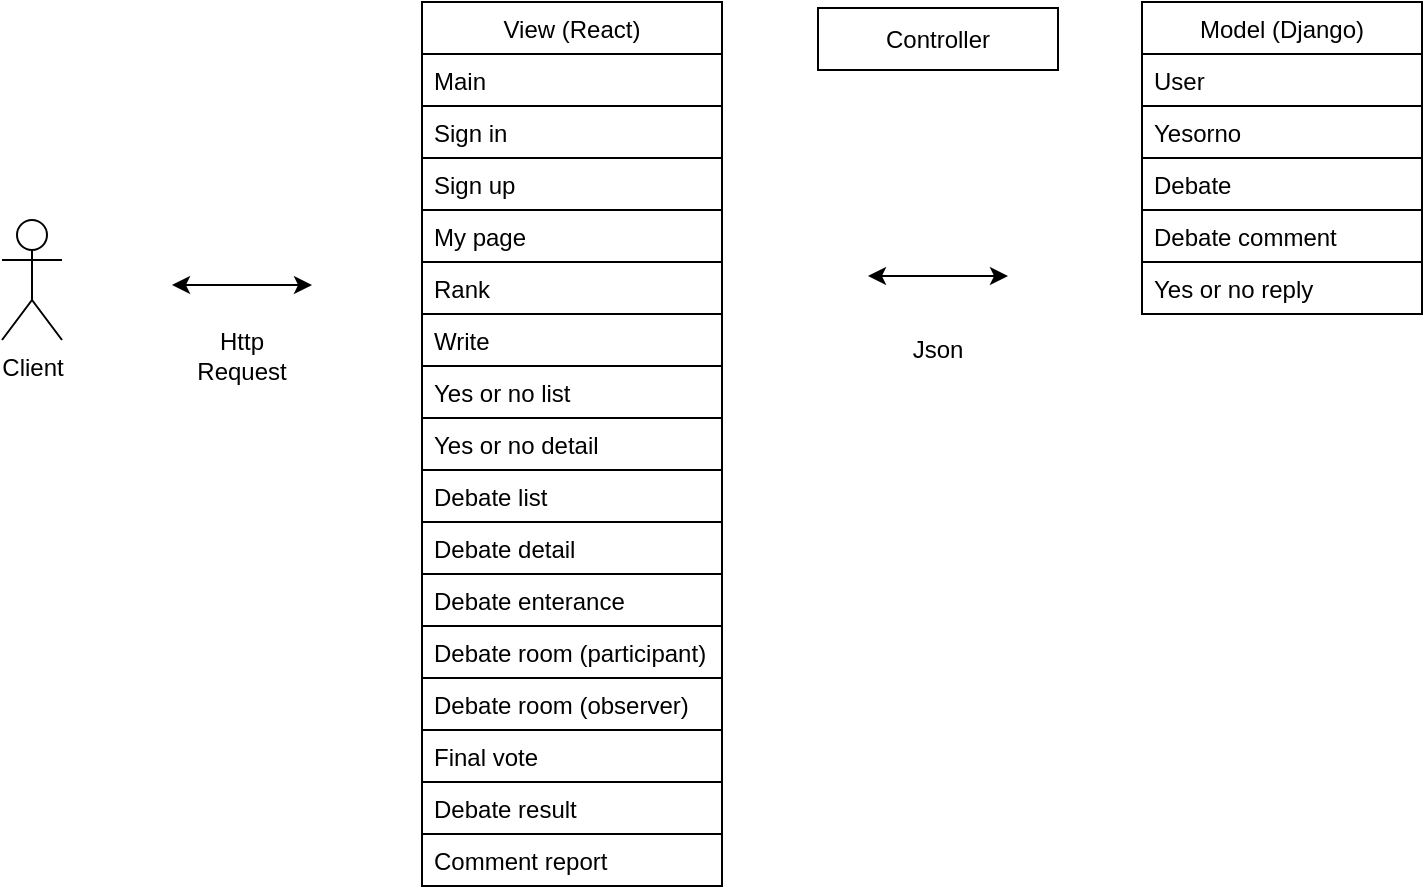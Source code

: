 <mxfile version="10.6.3" type="github"><diagram id="JmYsvuMlAqziZSgEhww5" name="Page-1"><mxGraphModel dx="1640" dy="936" grid="1" gridSize="10" guides="1" tooltips="1" connect="1" arrows="1" fold="1" page="1" pageScale="1" pageWidth="1169" pageHeight="827" math="0" shadow="0"><root><mxCell id="0"/><mxCell id="1" parent="0"/><mxCell id="3VZwwiQK_Hi3m8obhq6Z-1" value="Client" style="shape=umlActor;verticalLabelPosition=bottom;labelBackgroundColor=#ffffff;verticalAlign=top;html=1;outlineConnect=0;" vertex="1" parent="1"><mxGeometry x="170" y="308" width="30" height="60" as="geometry"/></mxCell><mxCell id="3VZwwiQK_Hi3m8obhq6Z-9" value="View (React)" style="swimlane;fontStyle=0;childLayout=stackLayout;horizontal=1;startSize=26;fillColor=none;horizontalStack=0;resizeParent=1;resizeParentMax=0;resizeLast=0;collapsible=1;marginBottom=0;" vertex="1" parent="1"><mxGeometry x="380" y="199" width="150" height="442" as="geometry"/></mxCell><mxCell id="3VZwwiQK_Hi3m8obhq6Z-10" value="Main" style="text;strokeColor=#000000;fillColor=none;align=left;verticalAlign=top;spacingLeft=4;spacingRight=4;overflow=hidden;rotatable=0;points=[[0,0.5],[1,0.5]];portConstraint=eastwest;" vertex="1" parent="3VZwwiQK_Hi3m8obhq6Z-9"><mxGeometry y="26" width="150" height="26" as="geometry"/></mxCell><mxCell id="3VZwwiQK_Hi3m8obhq6Z-11" value="Sign in" style="text;strokeColor=#000000;fillColor=none;align=left;verticalAlign=top;spacingLeft=4;spacingRight=4;overflow=hidden;rotatable=0;points=[[0,0.5],[1,0.5]];portConstraint=eastwest;" vertex="1" parent="3VZwwiQK_Hi3m8obhq6Z-9"><mxGeometry y="52" width="150" height="26" as="geometry"/></mxCell><mxCell id="3VZwwiQK_Hi3m8obhq6Z-12" value="Sign up" style="text;strokeColor=#000000;fillColor=none;align=left;verticalAlign=top;spacingLeft=4;spacingRight=4;overflow=hidden;rotatable=0;points=[[0,0.5],[1,0.5]];portConstraint=eastwest;" vertex="1" parent="3VZwwiQK_Hi3m8obhq6Z-9"><mxGeometry y="78" width="150" height="26" as="geometry"/></mxCell><mxCell id="3VZwwiQK_Hi3m8obhq6Z-13" value="My page" style="text;strokeColor=#000000;fillColor=none;align=left;verticalAlign=top;spacingLeft=4;spacingRight=4;overflow=hidden;rotatable=0;points=[[0,0.5],[1,0.5]];portConstraint=eastwest;" vertex="1" parent="3VZwwiQK_Hi3m8obhq6Z-9"><mxGeometry y="104" width="150" height="26" as="geometry"/></mxCell><mxCell id="3VZwwiQK_Hi3m8obhq6Z-14" value="Rank" style="text;strokeColor=#000000;fillColor=none;align=left;verticalAlign=top;spacingLeft=4;spacingRight=4;overflow=hidden;rotatable=0;points=[[0,0.5],[1,0.5]];portConstraint=eastwest;" vertex="1" parent="3VZwwiQK_Hi3m8obhq6Z-9"><mxGeometry y="130" width="150" height="26" as="geometry"/></mxCell><mxCell id="3VZwwiQK_Hi3m8obhq6Z-15" value="Write" style="text;strokeColor=#000000;fillColor=none;align=left;verticalAlign=top;spacingLeft=4;spacingRight=4;overflow=hidden;rotatable=0;points=[[0,0.5],[1,0.5]];portConstraint=eastwest;" vertex="1" parent="3VZwwiQK_Hi3m8obhq6Z-9"><mxGeometry y="156" width="150" height="26" as="geometry"/></mxCell><mxCell id="3VZwwiQK_Hi3m8obhq6Z-16" value="Yes or no list" style="text;strokeColor=#000000;fillColor=none;align=left;verticalAlign=top;spacingLeft=4;spacingRight=4;overflow=hidden;rotatable=0;points=[[0,0.5],[1,0.5]];portConstraint=eastwest;" vertex="1" parent="3VZwwiQK_Hi3m8obhq6Z-9"><mxGeometry y="182" width="150" height="26" as="geometry"/></mxCell><mxCell id="3VZwwiQK_Hi3m8obhq6Z-17" value="Yes or no detail" style="text;strokeColor=#000000;fillColor=none;align=left;verticalAlign=top;spacingLeft=4;spacingRight=4;overflow=hidden;rotatable=0;points=[[0,0.5],[1,0.5]];portConstraint=eastwest;" vertex="1" parent="3VZwwiQK_Hi3m8obhq6Z-9"><mxGeometry y="208" width="150" height="26" as="geometry"/></mxCell><mxCell id="3VZwwiQK_Hi3m8obhq6Z-18" value="Debate list" style="text;strokeColor=#000000;fillColor=none;align=left;verticalAlign=top;spacingLeft=4;spacingRight=4;overflow=hidden;rotatable=0;points=[[0,0.5],[1,0.5]];portConstraint=eastwest;" vertex="1" parent="3VZwwiQK_Hi3m8obhq6Z-9"><mxGeometry y="234" width="150" height="26" as="geometry"/></mxCell><mxCell id="3VZwwiQK_Hi3m8obhq6Z-19" value="Debate detail" style="text;strokeColor=#000000;fillColor=none;align=left;verticalAlign=top;spacingLeft=4;spacingRight=4;overflow=hidden;rotatable=0;points=[[0,0.5],[1,0.5]];portConstraint=eastwest;" vertex="1" parent="3VZwwiQK_Hi3m8obhq6Z-9"><mxGeometry y="260" width="150" height="26" as="geometry"/></mxCell><mxCell id="3VZwwiQK_Hi3m8obhq6Z-20" value="Debate enterance" style="text;strokeColor=#000000;fillColor=none;align=left;verticalAlign=top;spacingLeft=4;spacingRight=4;overflow=hidden;rotatable=0;points=[[0,0.5],[1,0.5]];portConstraint=eastwest;" vertex="1" parent="3VZwwiQK_Hi3m8obhq6Z-9"><mxGeometry y="286" width="150" height="26" as="geometry"/></mxCell><mxCell id="3VZwwiQK_Hi3m8obhq6Z-21" value="Debate room (participant)" style="text;strokeColor=#000000;fillColor=none;align=left;verticalAlign=top;spacingLeft=4;spacingRight=4;overflow=hidden;rotatable=0;points=[[0,0.5],[1,0.5]];portConstraint=eastwest;" vertex="1" parent="3VZwwiQK_Hi3m8obhq6Z-9"><mxGeometry y="312" width="150" height="26" as="geometry"/></mxCell><mxCell id="3VZwwiQK_Hi3m8obhq6Z-30" value="Debate room (observer)" style="text;strokeColor=#000000;fillColor=none;align=left;verticalAlign=top;spacingLeft=4;spacingRight=4;overflow=hidden;rotatable=0;points=[[0,0.5],[1,0.5]];portConstraint=eastwest;" vertex="1" parent="3VZwwiQK_Hi3m8obhq6Z-9"><mxGeometry y="338" width="150" height="26" as="geometry"/></mxCell><mxCell id="3VZwwiQK_Hi3m8obhq6Z-31" value="Final vote" style="text;strokeColor=#000000;fillColor=none;align=left;verticalAlign=top;spacingLeft=4;spacingRight=4;overflow=hidden;rotatable=0;points=[[0,0.5],[1,0.5]];portConstraint=eastwest;" vertex="1" parent="3VZwwiQK_Hi3m8obhq6Z-9"><mxGeometry y="364" width="150" height="26" as="geometry"/></mxCell><mxCell id="3VZwwiQK_Hi3m8obhq6Z-32" value="Debate result" style="text;strokeColor=#000000;fillColor=none;align=left;verticalAlign=top;spacingLeft=4;spacingRight=4;overflow=hidden;rotatable=0;points=[[0,0.5],[1,0.5]];portConstraint=eastwest;" vertex="1" parent="3VZwwiQK_Hi3m8obhq6Z-9"><mxGeometry y="390" width="150" height="26" as="geometry"/></mxCell><mxCell id="3VZwwiQK_Hi3m8obhq6Z-33" value="Comment report" style="text;strokeColor=#000000;fillColor=none;align=left;verticalAlign=top;spacingLeft=4;spacingRight=4;overflow=hidden;rotatable=0;points=[[0,0.5],[1,0.5]];portConstraint=eastwest;" vertex="1" parent="3VZwwiQK_Hi3m8obhq6Z-9"><mxGeometry y="416" width="150" height="26" as="geometry"/></mxCell><mxCell id="3VZwwiQK_Hi3m8obhq6Z-34" value="Model (Django)" style="swimlane;fontStyle=0;childLayout=stackLayout;horizontal=1;startSize=26;fillColor=none;horizontalStack=0;resizeParent=1;resizeParentMax=0;resizeLast=0;collapsible=1;marginBottom=0;" vertex="1" parent="1"><mxGeometry x="740" y="199" width="140" height="156" as="geometry"/></mxCell><mxCell id="3VZwwiQK_Hi3m8obhq6Z-35" value="User" style="text;strokeColor=#000000;fillColor=none;align=left;verticalAlign=top;spacingLeft=4;spacingRight=4;overflow=hidden;rotatable=0;points=[[0,0.5],[1,0.5]];portConstraint=eastwest;" vertex="1" parent="3VZwwiQK_Hi3m8obhq6Z-34"><mxGeometry y="26" width="140" height="26" as="geometry"/></mxCell><mxCell id="3VZwwiQK_Hi3m8obhq6Z-36" value="Yesorno" style="text;strokeColor=#000000;fillColor=none;align=left;verticalAlign=top;spacingLeft=4;spacingRight=4;overflow=hidden;rotatable=0;points=[[0,0.5],[1,0.5]];portConstraint=eastwest;" vertex="1" parent="3VZwwiQK_Hi3m8obhq6Z-34"><mxGeometry y="52" width="140" height="26" as="geometry"/></mxCell><mxCell id="3VZwwiQK_Hi3m8obhq6Z-37" value="Debate" style="text;strokeColor=#000000;fillColor=none;align=left;verticalAlign=top;spacingLeft=4;spacingRight=4;overflow=hidden;rotatable=0;points=[[0,0.5],[1,0.5]];portConstraint=eastwest;" vertex="1" parent="3VZwwiQK_Hi3m8obhq6Z-34"><mxGeometry y="78" width="140" height="26" as="geometry"/></mxCell><mxCell id="3VZwwiQK_Hi3m8obhq6Z-38" value="Debate comment" style="text;strokeColor=#000000;fillColor=none;align=left;verticalAlign=top;spacingLeft=4;spacingRight=4;overflow=hidden;rotatable=0;points=[[0,0.5],[1,0.5]];portConstraint=eastwest;" vertex="1" parent="3VZwwiQK_Hi3m8obhq6Z-34"><mxGeometry y="104" width="140" height="26" as="geometry"/></mxCell><mxCell id="3VZwwiQK_Hi3m8obhq6Z-39" value="Yes or no reply" style="text;strokeColor=#000000;fillColor=none;align=left;verticalAlign=top;spacingLeft=4;spacingRight=4;overflow=hidden;rotatable=0;points=[[0,0.5],[1,0.5]];portConstraint=eastwest;" vertex="1" parent="3VZwwiQK_Hi3m8obhq6Z-34"><mxGeometry y="130" width="140" height="26" as="geometry"/></mxCell><mxCell id="3VZwwiQK_Hi3m8obhq6Z-51" value="Controller" style="rounded=0;whiteSpace=wrap;html=1;strokeColor=#000000;" vertex="1" parent="1"><mxGeometry x="578" y="202" width="120" height="31" as="geometry"/></mxCell><mxCell id="3VZwwiQK_Hi3m8obhq6Z-52" value="" style="endArrow=classic;startArrow=classic;html=1;" edge="1" parent="1"><mxGeometry width="50" height="50" relative="1" as="geometry"><mxPoint x="255" y="340.5" as="sourcePoint"/><mxPoint x="325" y="340.5" as="targetPoint"/></mxGeometry></mxCell><mxCell id="3VZwwiQK_Hi3m8obhq6Z-53" value="" style="endArrow=classic;startArrow=classic;html=1;" edge="1" parent="1"><mxGeometry width="50" height="50" relative="1" as="geometry"><mxPoint x="603" y="336" as="sourcePoint"/><mxPoint x="673" y="336" as="targetPoint"/></mxGeometry></mxCell><mxCell id="3VZwwiQK_Hi3m8obhq6Z-54" value="Http Request" style="text;html=1;strokeColor=none;fillColor=none;align=center;verticalAlign=middle;whiteSpace=wrap;rounded=0;" vertex="1" parent="1"><mxGeometry x="270" y="366" width="40" height="20" as="geometry"/></mxCell><mxCell id="3VZwwiQK_Hi3m8obhq6Z-55" value="Json" style="text;html=1;strokeColor=none;fillColor=none;align=center;verticalAlign=middle;whiteSpace=wrap;rounded=0;" vertex="1" parent="1"><mxGeometry x="618" y="363" width="40" height="20" as="geometry"/></mxCell></root></mxGraphModel></diagram></mxfile>